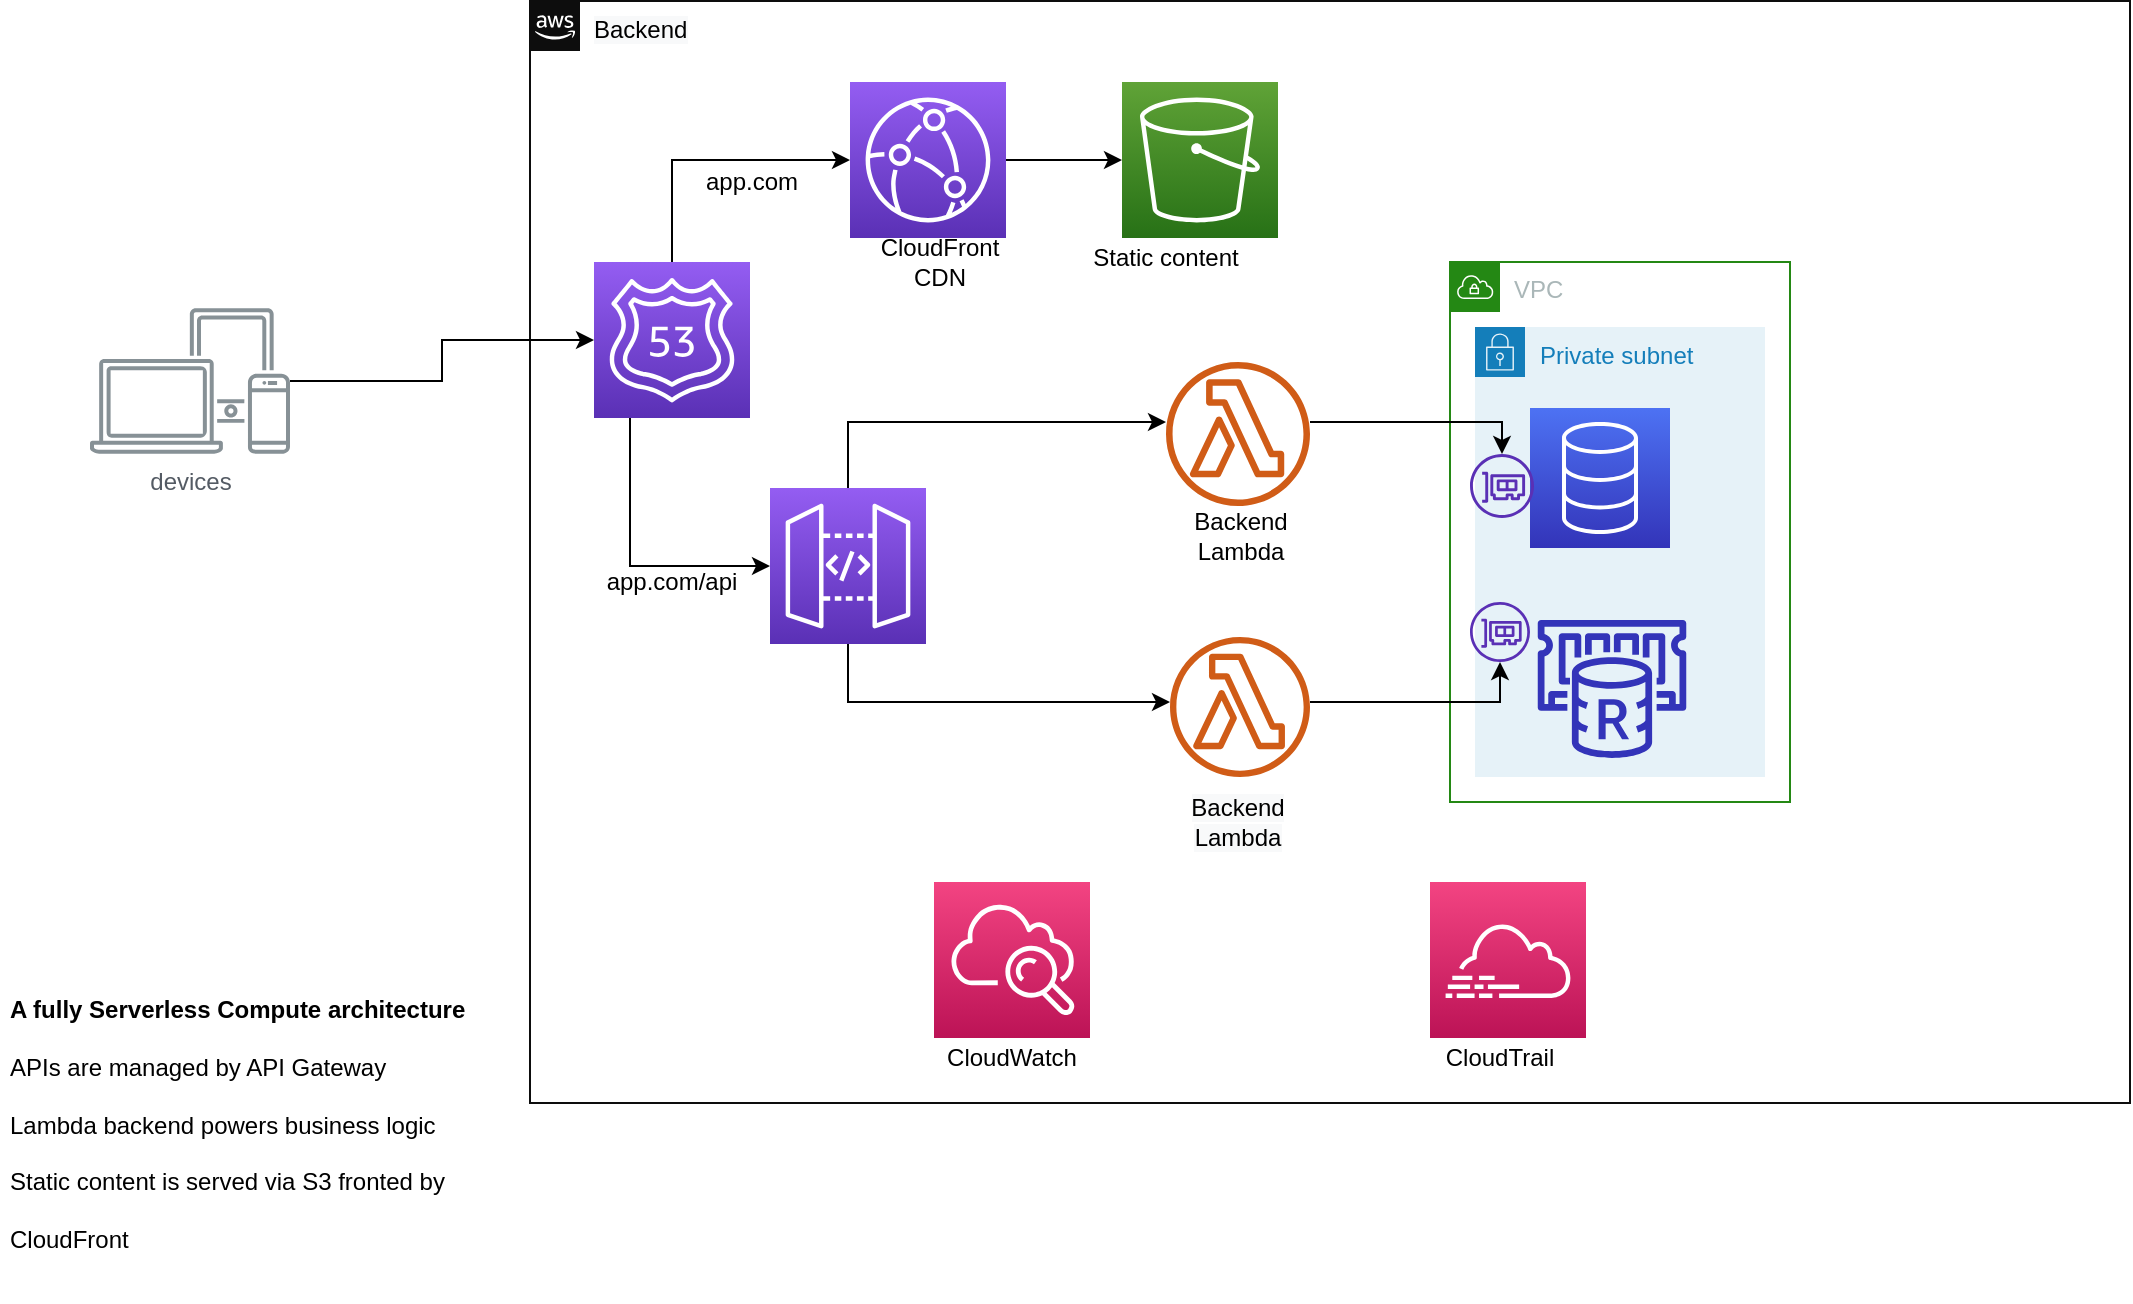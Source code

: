 <mxfile version="13.3.0" type="device"><diagram id="5YqV7aeCpT0gA9eQQBi8" name="Page-1"><mxGraphModel dx="946" dy="511" grid="1" gridSize="10" guides="1" tooltips="1" connect="1" arrows="1" fold="1" page="1" pageScale="1" pageWidth="827" pageHeight="1169" math="0" shadow="0"><root><mxCell id="0"/><mxCell id="1" parent="0"/><mxCell id="jTm_X5ptWoJomPzZvTav-5" value="&lt;meta charset=&quot;utf-8&quot;&gt;&lt;span style=&quot;color: rgb(0, 0, 0); font-family: helvetica; font-size: 12px; font-style: normal; font-weight: 400; letter-spacing: normal; text-align: center; text-indent: 0px; text-transform: none; word-spacing: 0px; background-color: rgb(248, 249, 250); display: inline; float: none;&quot;&gt;Backend&lt;/span&gt;" style="points=[[0,0],[0.25,0],[0.5,0],[0.75,0],[1,0],[1,0.25],[1,0.5],[1,0.75],[1,1],[0.75,1],[0.5,1],[0.25,1],[0,1],[0,0.75],[0,0.5],[0,0.25]];outlineConnect=0;gradientColor=none;html=1;whiteSpace=wrap;fontSize=12;fontStyle=0;shape=mxgraph.aws4.group;grIcon=mxgraph.aws4.group_aws_cloud_alt;strokeColor=#0D0D0D;fillColor=none;verticalAlign=top;align=left;spacingLeft=30;fontColor=#232F3E;dashed=0;shadow=0;" parent="1" vertex="1"><mxGeometry x="420" y="89.5" width="800" height="551" as="geometry"/></mxCell><mxCell id="jTm_X5ptWoJomPzZvTav-6" value="VPC" style="points=[[0,0],[0.25,0],[0.5,0],[0.75,0],[1,0],[1,0.25],[1,0.5],[1,0.75],[1,1],[0.75,1],[0.5,1],[0.25,1],[0,1],[0,0.75],[0,0.5],[0,0.25]];outlineConnect=0;gradientColor=none;html=1;whiteSpace=wrap;fontSize=12;fontStyle=0;shape=mxgraph.aws4.group;grIcon=mxgraph.aws4.group_vpc;strokeColor=#248814;fillColor=none;verticalAlign=top;align=left;spacingLeft=30;fontColor=#AAB7B8;dashed=0;" parent="1" vertex="1"><mxGeometry x="880" y="220" width="170" height="270" as="geometry"/></mxCell><mxCell id="jTm_X5ptWoJomPzZvTav-11" value="Private subnet" style="points=[[0,0],[0.25,0],[0.5,0],[0.75,0],[1,0],[1,0.25],[1,0.5],[1,0.75],[1,1],[0.75,1],[0.5,1],[0.25,1],[0,1],[0,0.75],[0,0.5],[0,0.25]];outlineConnect=0;gradientColor=none;html=1;whiteSpace=wrap;fontSize=12;fontStyle=0;shape=mxgraph.aws4.group;grIcon=mxgraph.aws4.group_security_group;grStroke=0;strokeColor=#147EBA;fillColor=#E6F2F8;verticalAlign=top;align=left;spacingLeft=30;fontColor=#147EBA;dashed=0;" parent="1" vertex="1"><mxGeometry x="892.5" y="252.5" width="145" height="225" as="geometry"/></mxCell><mxCell id="HdA-l2Z6SDHU2BZY50B2-9" style="edgeStyle=orthogonalEdgeStyle;rounded=0;orthogonalLoop=1;jettySize=auto;html=1;" edge="1" parent="1" source="jTm_X5ptWoJomPzZvTav-4" target="HdA-l2Z6SDHU2BZY50B2-6"><mxGeometry relative="1" as="geometry"/></mxCell><mxCell id="jTm_X5ptWoJomPzZvTav-4" value="devices" style="outlineConnect=0;gradientColor=none;fontColor=#545B64;strokeColor=none;fillColor=#879196;dashed=0;verticalLabelPosition=bottom;verticalAlign=top;align=center;html=1;fontSize=12;fontStyle=0;aspect=fixed;shape=mxgraph.aws4.illustration_devices;pointerEvents=1" parent="1" vertex="1"><mxGeometry x="200" y="243" width="100" height="73" as="geometry"/></mxCell><mxCell id="jTm_X5ptWoJomPzZvTav-12" value="" style="outlineConnect=0;fontColor=#232F3E;gradientColor=#4D72F3;gradientDirection=north;fillColor=#3334B9;strokeColor=#ffffff;dashed=0;verticalLabelPosition=bottom;verticalAlign=top;align=center;html=1;fontSize=12;fontStyle=0;aspect=fixed;shape=mxgraph.aws4.resourceIcon;resIcon=mxgraph.aws4.database;" parent="1" vertex="1"><mxGeometry x="920" y="293" width="70" height="70" as="geometry"/></mxCell><mxCell id="jTm_X5ptWoJomPzZvTav-13" value="" style="outlineConnect=0;fontColor=#232F3E;gradientColor=none;fillColor=#3334B9;strokeColor=none;dashed=0;verticalLabelPosition=bottom;verticalAlign=top;align=center;html=1;fontSize=12;fontStyle=0;aspect=fixed;pointerEvents=1;shape=mxgraph.aws4.elasticache_for_redis;" parent="1" vertex="1"><mxGeometry x="922" y="399" width="78" height="69" as="geometry"/></mxCell><mxCell id="jTm_X5ptWoJomPzZvTav-71" value="" style="edgeStyle=elbowEdgeStyle;rounded=0;orthogonalLoop=1;jettySize=auto;elbow=vertical;html=1;strokeColor=#000000;" parent="1" source="jTm_X5ptWoJomPzZvTav-16" target="jTm_X5ptWoJomPzZvTav-23" edge="1"><mxGeometry relative="1" as="geometry"><Array as="points"><mxPoint x="850" y="300"/><mxPoint x="850" y="310"/><mxPoint x="860" y="320"/></Array></mxGeometry></mxCell><mxCell id="jTm_X5ptWoJomPzZvTav-16" value="" style="outlineConnect=0;fontColor=#232F3E;gradientColor=none;fillColor=#D05C17;strokeColor=none;dashed=0;verticalLabelPosition=bottom;verticalAlign=top;align=center;html=1;fontSize=12;fontStyle=0;aspect=fixed;pointerEvents=1;shape=mxgraph.aws4.lambda_function;" parent="1" vertex="1"><mxGeometry x="738" y="270" width="72" height="72" as="geometry"/></mxCell><mxCell id="jTm_X5ptWoJomPzZvTav-70" style="edgeStyle=elbowEdgeStyle;rounded=0;orthogonalLoop=1;jettySize=auto;elbow=vertical;html=1;strokeColor=#000000;" parent="1" source="jTm_X5ptWoJomPzZvTav-17" target="jTm_X5ptWoJomPzZvTav-24" edge="1"><mxGeometry relative="1" as="geometry"><Array as="points"><mxPoint x="840" y="440"/></Array></mxGeometry></mxCell><mxCell id="jTm_X5ptWoJomPzZvTav-17" value="" style="outlineConnect=0;fontColor=#232F3E;gradientColor=none;fillColor=#D05C17;strokeColor=none;dashed=0;verticalLabelPosition=bottom;verticalAlign=top;align=center;html=1;fontSize=12;fontStyle=0;aspect=fixed;pointerEvents=1;shape=mxgraph.aws4.lambda_function;" parent="1" vertex="1"><mxGeometry x="740" y="407.5" width="70" height="70" as="geometry"/></mxCell><mxCell id="jTm_X5ptWoJomPzZvTav-18" value="" style="outlineConnect=0;fontColor=#232F3E;gradientColor=#F34482;gradientDirection=north;fillColor=#BC1356;strokeColor=#ffffff;dashed=0;verticalLabelPosition=bottom;verticalAlign=top;align=center;html=1;fontSize=12;fontStyle=0;aspect=fixed;shape=mxgraph.aws4.resourceIcon;resIcon=mxgraph.aws4.cloudwatch;" parent="1" vertex="1"><mxGeometry x="622" y="530" width="78" height="78" as="geometry"/></mxCell><mxCell id="jTm_X5ptWoJomPzZvTav-19" value="" style="outlineConnect=0;fontColor=#232F3E;gradientColor=#F34482;gradientDirection=north;fillColor=#BC1356;strokeColor=#ffffff;dashed=0;verticalLabelPosition=bottom;verticalAlign=top;align=center;html=1;fontSize=12;fontStyle=0;aspect=fixed;shape=mxgraph.aws4.resourceIcon;resIcon=mxgraph.aws4.cloudtrail;" parent="1" vertex="1"><mxGeometry x="870" y="530" width="78" height="78" as="geometry"/></mxCell><mxCell id="jTm_X5ptWoJomPzZvTav-36" style="edgeStyle=elbowEdgeStyle;rounded=0;orthogonalLoop=1;jettySize=auto;elbow=vertical;html=1;" parent="1" source="jTm_X5ptWoJomPzZvTav-21" target="jTm_X5ptWoJomPzZvTav-5" edge="1"><mxGeometry relative="1" as="geometry"/></mxCell><mxCell id="jTm_X5ptWoJomPzZvTav-73" value="" style="edgeStyle=elbowEdgeStyle;rounded=0;orthogonalLoop=1;jettySize=auto;elbow=vertical;html=1;strokeColor=#000000;" parent="1" source="jTm_X5ptWoJomPzZvTav-22" target="jTm_X5ptWoJomPzZvTav-55" edge="1"><mxGeometry relative="1" as="geometry"><mxPoint x="696" y="190" as="targetPoint"/><Array as="points"><mxPoint x="690" y="169"/><mxPoint x="670" y="181"/></Array></mxGeometry></mxCell><mxCell id="jTm_X5ptWoJomPzZvTav-22" value="" style="outlineConnect=0;fontColor=#232F3E;gradientColor=#945DF2;gradientDirection=north;fillColor=#5A30B5;strokeColor=#ffffff;dashed=0;verticalLabelPosition=bottom;verticalAlign=top;align=center;html=1;fontSize=12;fontStyle=0;aspect=fixed;shape=mxgraph.aws4.resourceIcon;resIcon=mxgraph.aws4.cloudfront;" parent="1" vertex="1"><mxGeometry x="580" y="130" width="78" height="78" as="geometry"/></mxCell><mxCell id="jTm_X5ptWoJomPzZvTav-23" value="" style="outlineConnect=0;fontColor=#232F3E;gradientColor=none;fillColor=#5A30B5;strokeColor=none;dashed=0;verticalLabelPosition=bottom;verticalAlign=top;align=center;html=1;fontSize=12;fontStyle=0;aspect=fixed;pointerEvents=1;shape=mxgraph.aws4.elastic_network_interface;" parent="1" vertex="1"><mxGeometry x="890" y="316" width="32" height="32" as="geometry"/></mxCell><mxCell id="jTm_X5ptWoJomPzZvTav-24" value="" style="outlineConnect=0;fontColor=#232F3E;gradientColor=none;fillColor=#5A30B5;strokeColor=none;dashed=0;verticalLabelPosition=bottom;verticalAlign=top;align=center;html=1;fontSize=12;fontStyle=0;aspect=fixed;pointerEvents=1;shape=mxgraph.aws4.elastic_network_interface;" parent="1" vertex="1"><mxGeometry x="890" y="390" width="30" height="30" as="geometry"/></mxCell><mxCell id="jTm_X5ptWoJomPzZvTav-63" style="edgeStyle=elbowEdgeStyle;rounded=0;orthogonalLoop=1;jettySize=auto;elbow=vertical;html=1;strokeColor=#000000;" parent="1" source="jTm_X5ptWoJomPzZvTav-21" target="jTm_X5ptWoJomPzZvTav-17" edge="1"><mxGeometry relative="1" as="geometry"><Array as="points"><mxPoint x="710" y="440"/><mxPoint x="660" y="390"/><mxPoint x="710" y="430"/></Array></mxGeometry></mxCell><mxCell id="jTm_X5ptWoJomPzZvTav-64" style="edgeStyle=elbowEdgeStyle;rounded=0;orthogonalLoop=1;jettySize=auto;elbow=vertical;html=1;strokeColor=#000000;" parent="1" source="jTm_X5ptWoJomPzZvTav-21" target="jTm_X5ptWoJomPzZvTav-5" edge="1"><mxGeometry relative="1" as="geometry"/></mxCell><mxCell id="jTm_X5ptWoJomPzZvTav-66" style="edgeStyle=elbowEdgeStyle;rounded=0;orthogonalLoop=1;jettySize=auto;elbow=vertical;html=1;strokeColor=#000000;" parent="1" source="jTm_X5ptWoJomPzZvTav-21" target="jTm_X5ptWoJomPzZvTav-16" edge="1"><mxGeometry relative="1" as="geometry"><Array as="points"><mxPoint x="680" y="300"/><mxPoint x="660" y="310"/><mxPoint x="660" y="315"/></Array></mxGeometry></mxCell><mxCell id="jTm_X5ptWoJomPzZvTav-21" value="" style="outlineConnect=0;fontColor=#232F3E;gradientColor=#945DF2;gradientDirection=north;fillColor=#5A30B5;strokeColor=#ffffff;dashed=0;verticalLabelPosition=bottom;verticalAlign=top;align=center;html=1;fontSize=12;fontStyle=0;aspect=fixed;shape=mxgraph.aws4.resourceIcon;resIcon=mxgraph.aws4.api_gateway;" parent="1" vertex="1"><mxGeometry x="540" y="333" width="78" height="78" as="geometry"/></mxCell><mxCell id="jTm_X5ptWoJomPzZvTav-55" value="" style="outlineConnect=0;fontColor=#232F3E;gradientColor=#60A337;gradientDirection=north;fillColor=#277116;strokeColor=#ffffff;dashed=0;verticalLabelPosition=bottom;verticalAlign=top;align=center;html=1;fontSize=12;fontStyle=0;aspect=fixed;shape=mxgraph.aws4.resourceIcon;resIcon=mxgraph.aws4.s3;shadow=0;" parent="1" vertex="1"><mxGeometry x="716" y="130" width="78" height="78" as="geometry"/></mxCell><mxCell id="jTm_X5ptWoJomPzZvTav-84" value="Backend Lambda" style="text;html=1;strokeColor=none;fillColor=none;align=center;verticalAlign=middle;whiteSpace=wrap;rounded=0;shadow=0;" parent="1" vertex="1"><mxGeometry x="747.5" y="348" width="55" height="17" as="geometry"/></mxCell><mxCell id="jTm_X5ptWoJomPzZvTav-85" value="&lt;span style=&quot;color: rgb(0 , 0 , 0) ; font-family: &amp;#34;helvetica&amp;#34; ; font-size: 12px ; font-style: normal ; font-weight: 400 ; letter-spacing: normal ; text-align: center ; text-indent: 0px ; text-transform: none ; word-spacing: 0px ; background-color: rgb(248 , 249 , 250) ; display: inline ; float: none&quot;&gt;Backend Lambda&lt;/span&gt;" style="text;html=1;strokeColor=none;fillColor=none;align=center;verticalAlign=middle;whiteSpace=wrap;rounded=0;shadow=0;" parent="1" vertex="1"><mxGeometry x="754" y="490" width="40" height="20" as="geometry"/></mxCell><mxCell id="jTm_X5ptWoJomPzZvTav-86" value="Static content" style="text;html=1;strokeColor=none;fillColor=none;align=center;verticalAlign=middle;whiteSpace=wrap;rounded=0;shadow=0;" parent="1" vertex="1"><mxGeometry x="700" y="208" width="76" height="20" as="geometry"/></mxCell><mxCell id="jTm_X5ptWoJomPzZvTav-87" value="CloudFront CDN" style="text;html=1;strokeColor=none;fillColor=none;align=center;verticalAlign=middle;whiteSpace=wrap;rounded=0;shadow=0;" parent="1" vertex="1"><mxGeometry x="580" y="210" width="90" height="20" as="geometry"/></mxCell><mxCell id="jTm_X5ptWoJomPzZvTav-90" value="app.com/api" style="text;html=1;strokeColor=none;fillColor=none;align=center;verticalAlign=middle;whiteSpace=wrap;rounded=0;shadow=0;" parent="1" vertex="1"><mxGeometry x="471" y="370" width="40" height="20" as="geometry"/></mxCell><mxCell id="jTm_X5ptWoJomPzZvTav-92" value="app.com" style="text;html=1;strokeColor=none;fillColor=none;align=center;verticalAlign=middle;whiteSpace=wrap;rounded=0;shadow=0;" parent="1" vertex="1"><mxGeometry x="511" y="170" width="40" height="20" as="geometry"/></mxCell><mxCell id="jTm_X5ptWoJomPzZvTav-95" value="&lt;h1&gt;&lt;span style=&quot;font-size: 12px ; text-align: center&quot;&gt;A fully Serverless Compute architecture&lt;/span&gt;&lt;br style=&quot;font-size: 12px ; font-weight: 400 ; text-align: center&quot;&gt;&lt;span style=&quot;font-size: 12px ; font-weight: 400&quot;&gt;APIs are managed by API Gateway&lt;/span&gt;&lt;br style=&quot;font-size: 12px ; font-weight: 400&quot;&gt;&lt;span style=&quot;font-size: 12px ; font-weight: 400&quot;&gt;Lambda backend powers business logic&lt;/span&gt;&lt;br style=&quot;font-size: 12px ; font-weight: 400&quot;&gt;&lt;span style=&quot;font-size: 12px ; font-weight: 400&quot;&gt;Static content is served via S3 fronted by CloudFront&lt;/span&gt;&lt;/h1&gt;&lt;h1&gt;&lt;br style=&quot;font-size: 12px ; font-weight: 400 ; text-align: center&quot;&gt;&lt;br style=&quot;font-size: 12px ; font-weight: 400 ; text-align: center&quot;&gt;&lt;/h1&gt;" style="text;html=1;strokeColor=none;fillColor=none;spacing=5;spacingTop=-20;whiteSpace=wrap;overflow=hidden;rounded=0;shadow=0;" parent="1" vertex="1"><mxGeometry x="155" y="570" width="255" height="170" as="geometry"/></mxCell><mxCell id="HdA-l2Z6SDHU2BZY50B2-2" value="CloudWatch" style="text;html=1;strokeColor=none;fillColor=none;align=center;verticalAlign=middle;whiteSpace=wrap;rounded=0;" vertex="1" parent="1"><mxGeometry x="641" y="608" width="40" height="20" as="geometry"/></mxCell><mxCell id="HdA-l2Z6SDHU2BZY50B2-4" value="CloudTrail" style="text;html=1;strokeColor=none;fillColor=none;align=center;verticalAlign=middle;whiteSpace=wrap;rounded=0;" vertex="1" parent="1"><mxGeometry x="885" y="608" width="40" height="20" as="geometry"/></mxCell><mxCell id="HdA-l2Z6SDHU2BZY50B2-11" style="edgeStyle=orthogonalEdgeStyle;rounded=0;orthogonalLoop=1;jettySize=auto;html=1;" edge="1" parent="1" source="HdA-l2Z6SDHU2BZY50B2-6" target="jTm_X5ptWoJomPzZvTav-22"><mxGeometry relative="1" as="geometry"><Array as="points"><mxPoint x="491" y="169"/></Array></mxGeometry></mxCell><mxCell id="HdA-l2Z6SDHU2BZY50B2-15" style="edgeStyle=orthogonalEdgeStyle;rounded=0;orthogonalLoop=1;jettySize=auto;html=1;" edge="1" parent="1" source="HdA-l2Z6SDHU2BZY50B2-6" target="jTm_X5ptWoJomPzZvTav-21"><mxGeometry relative="1" as="geometry"><Array as="points"><mxPoint x="470" y="372"/></Array></mxGeometry></mxCell><mxCell id="HdA-l2Z6SDHU2BZY50B2-6" value="" style="outlineConnect=0;fontColor=#232F3E;gradientColor=#945DF2;gradientDirection=north;fillColor=#5A30B5;strokeColor=#ffffff;dashed=0;verticalLabelPosition=bottom;verticalAlign=top;align=center;html=1;fontSize=12;fontStyle=0;aspect=fixed;shape=mxgraph.aws4.resourceIcon;resIcon=mxgraph.aws4.route_53;" vertex="1" parent="1"><mxGeometry x="452" y="220" width="78" height="78" as="geometry"/></mxCell></root></mxGraphModel></diagram></mxfile>